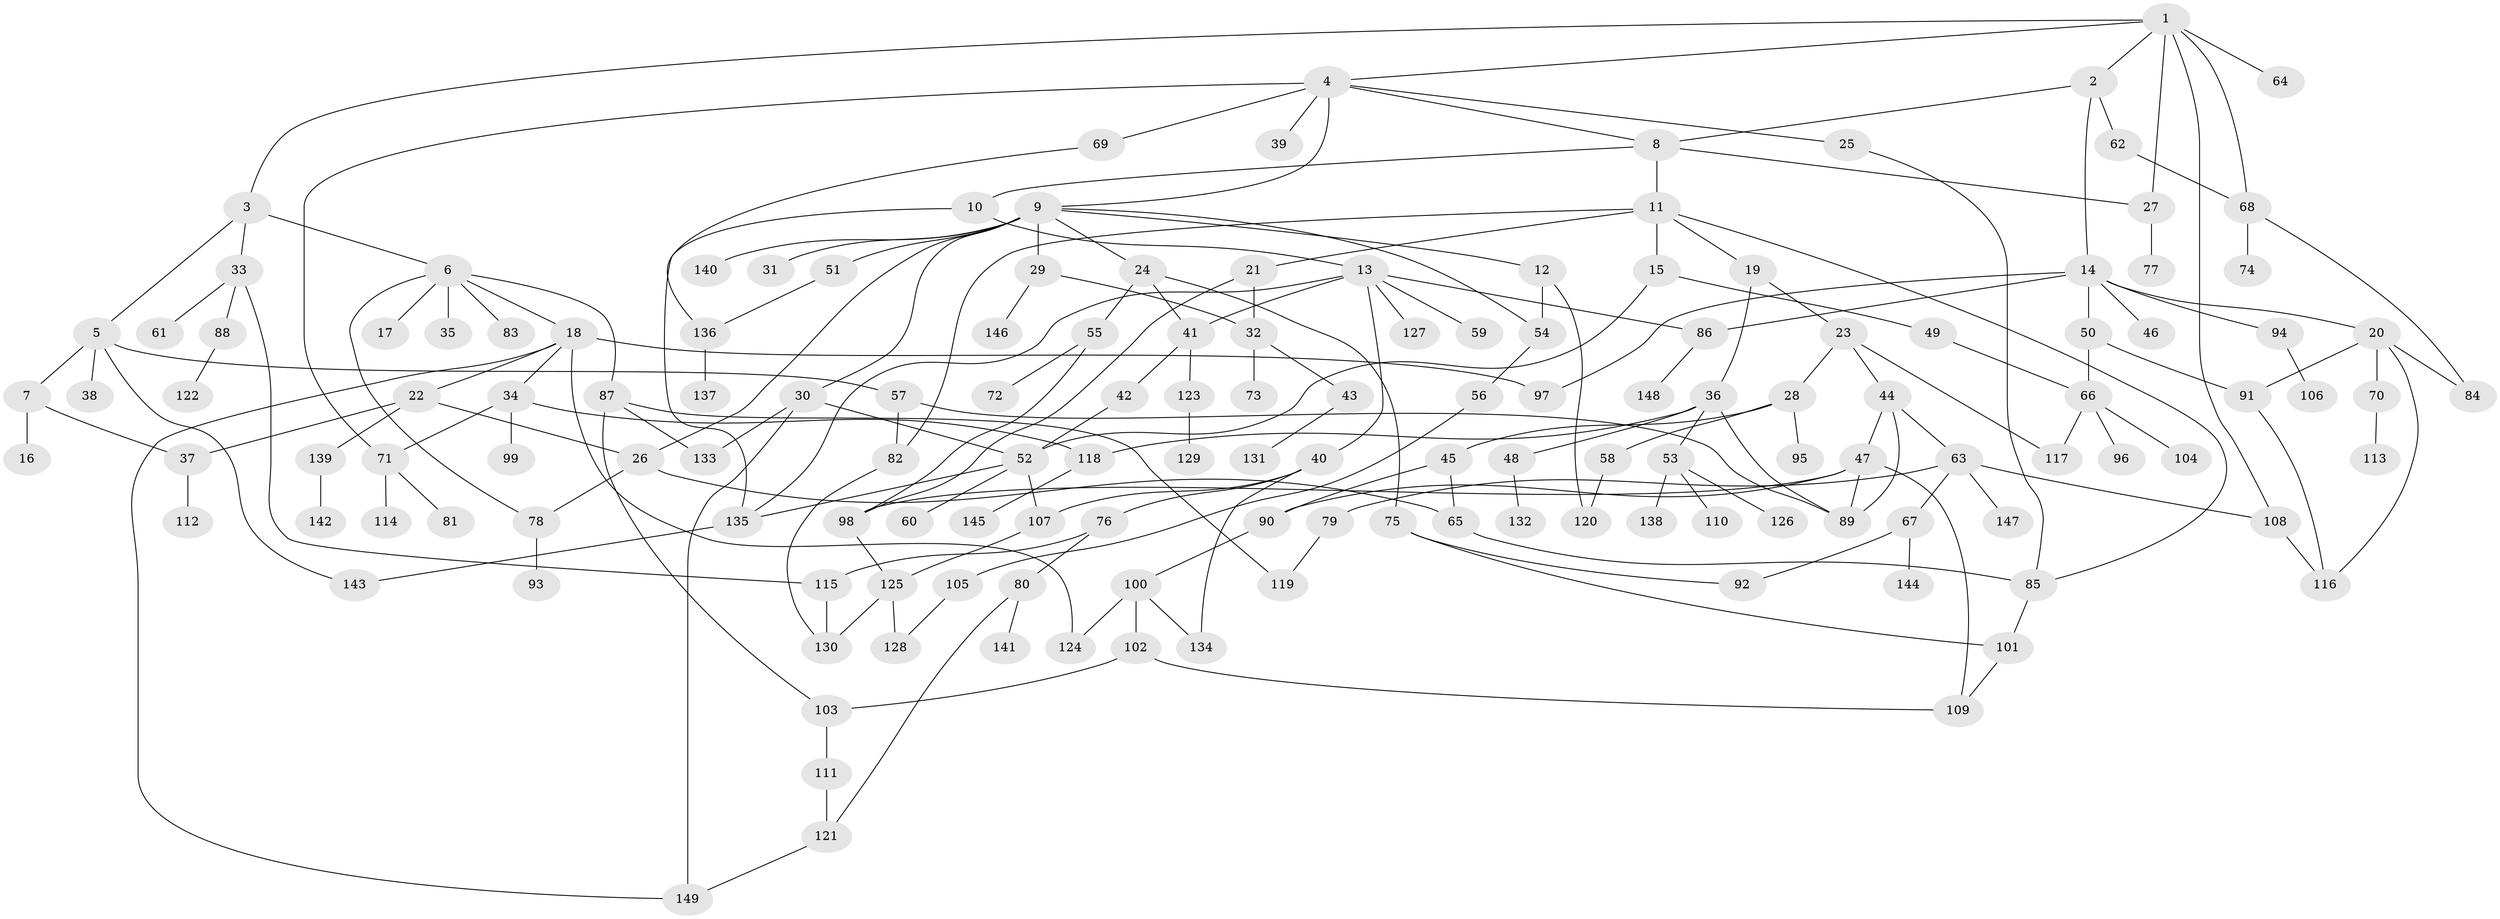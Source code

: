 // coarse degree distribution, {6: 0.07777777777777778, 4: 0.2111111111111111, 2: 0.25555555555555554, 5: 0.05555555555555555, 9: 0.022222222222222223, 3: 0.18888888888888888, 1: 0.17777777777777778, 8: 0.011111111111111112}
// Generated by graph-tools (version 1.1) at 2025/49/03/04/25 22:49:07]
// undirected, 149 vertices, 203 edges
graph export_dot {
  node [color=gray90,style=filled];
  1;
  2;
  3;
  4;
  5;
  6;
  7;
  8;
  9;
  10;
  11;
  12;
  13;
  14;
  15;
  16;
  17;
  18;
  19;
  20;
  21;
  22;
  23;
  24;
  25;
  26;
  27;
  28;
  29;
  30;
  31;
  32;
  33;
  34;
  35;
  36;
  37;
  38;
  39;
  40;
  41;
  42;
  43;
  44;
  45;
  46;
  47;
  48;
  49;
  50;
  51;
  52;
  53;
  54;
  55;
  56;
  57;
  58;
  59;
  60;
  61;
  62;
  63;
  64;
  65;
  66;
  67;
  68;
  69;
  70;
  71;
  72;
  73;
  74;
  75;
  76;
  77;
  78;
  79;
  80;
  81;
  82;
  83;
  84;
  85;
  86;
  87;
  88;
  89;
  90;
  91;
  92;
  93;
  94;
  95;
  96;
  97;
  98;
  99;
  100;
  101;
  102;
  103;
  104;
  105;
  106;
  107;
  108;
  109;
  110;
  111;
  112;
  113;
  114;
  115;
  116;
  117;
  118;
  119;
  120;
  121;
  122;
  123;
  124;
  125;
  126;
  127;
  128;
  129;
  130;
  131;
  132;
  133;
  134;
  135;
  136;
  137;
  138;
  139;
  140;
  141;
  142;
  143;
  144;
  145;
  146;
  147;
  148;
  149;
  1 -- 2;
  1 -- 3;
  1 -- 4;
  1 -- 64;
  1 -- 68;
  1 -- 108;
  1 -- 27;
  2 -- 14;
  2 -- 62;
  2 -- 8;
  3 -- 5;
  3 -- 6;
  3 -- 33;
  4 -- 8;
  4 -- 9;
  4 -- 25;
  4 -- 39;
  4 -- 69;
  4 -- 71;
  5 -- 7;
  5 -- 38;
  5 -- 57;
  5 -- 143;
  6 -- 17;
  6 -- 18;
  6 -- 35;
  6 -- 83;
  6 -- 87;
  6 -- 78;
  7 -- 16;
  7 -- 37;
  8 -- 10;
  8 -- 11;
  8 -- 27;
  9 -- 12;
  9 -- 24;
  9 -- 29;
  9 -- 30;
  9 -- 31;
  9 -- 51;
  9 -- 140;
  9 -- 54;
  9 -- 26;
  10 -- 13;
  10 -- 135;
  11 -- 15;
  11 -- 19;
  11 -- 21;
  11 -- 82;
  11 -- 85;
  12 -- 54;
  12 -- 120;
  13 -- 40;
  13 -- 59;
  13 -- 127;
  13 -- 135;
  13 -- 86;
  13 -- 41;
  14 -- 20;
  14 -- 46;
  14 -- 50;
  14 -- 86;
  14 -- 94;
  14 -- 97;
  15 -- 49;
  15 -- 52;
  18 -- 22;
  18 -- 34;
  18 -- 97;
  18 -- 124;
  18 -- 149;
  19 -- 23;
  19 -- 36;
  20 -- 70;
  20 -- 91;
  20 -- 116;
  20 -- 84;
  21 -- 32;
  21 -- 98;
  22 -- 26;
  22 -- 139;
  22 -- 37;
  23 -- 28;
  23 -- 44;
  23 -- 117;
  24 -- 41;
  24 -- 55;
  24 -- 75;
  25 -- 85;
  26 -- 65;
  26 -- 78;
  27 -- 77;
  28 -- 45;
  28 -- 58;
  28 -- 95;
  29 -- 32;
  29 -- 146;
  30 -- 133;
  30 -- 149;
  30 -- 52;
  32 -- 43;
  32 -- 73;
  33 -- 61;
  33 -- 88;
  33 -- 115;
  34 -- 71;
  34 -- 99;
  34 -- 118;
  36 -- 48;
  36 -- 53;
  36 -- 118;
  36 -- 89;
  37 -- 112;
  40 -- 76;
  40 -- 107;
  40 -- 134;
  41 -- 42;
  41 -- 123;
  42 -- 52;
  43 -- 131;
  44 -- 47;
  44 -- 63;
  44 -- 89;
  45 -- 90;
  45 -- 65;
  47 -- 98;
  47 -- 90;
  47 -- 89;
  47 -- 109;
  48 -- 132;
  49 -- 66;
  50 -- 91;
  50 -- 66;
  51 -- 136;
  52 -- 60;
  52 -- 107;
  52 -- 135;
  53 -- 110;
  53 -- 126;
  53 -- 138;
  54 -- 56;
  55 -- 72;
  55 -- 98;
  56 -- 105;
  57 -- 89;
  57 -- 82;
  58 -- 120;
  62 -- 68;
  63 -- 67;
  63 -- 79;
  63 -- 108;
  63 -- 147;
  65 -- 85;
  66 -- 96;
  66 -- 104;
  66 -- 117;
  67 -- 92;
  67 -- 144;
  68 -- 74;
  68 -- 84;
  69 -- 136;
  70 -- 113;
  71 -- 81;
  71 -- 114;
  75 -- 101;
  75 -- 92;
  76 -- 80;
  76 -- 115;
  78 -- 93;
  79 -- 119;
  80 -- 141;
  80 -- 121;
  82 -- 130;
  85 -- 101;
  86 -- 148;
  87 -- 119;
  87 -- 103;
  87 -- 133;
  88 -- 122;
  90 -- 100;
  91 -- 116;
  94 -- 106;
  98 -- 125;
  100 -- 102;
  100 -- 124;
  100 -- 134;
  101 -- 109;
  102 -- 103;
  102 -- 109;
  103 -- 111;
  105 -- 128;
  107 -- 125;
  108 -- 116;
  111 -- 121;
  115 -- 130;
  118 -- 145;
  121 -- 149;
  123 -- 129;
  125 -- 128;
  125 -- 130;
  135 -- 143;
  136 -- 137;
  139 -- 142;
}
